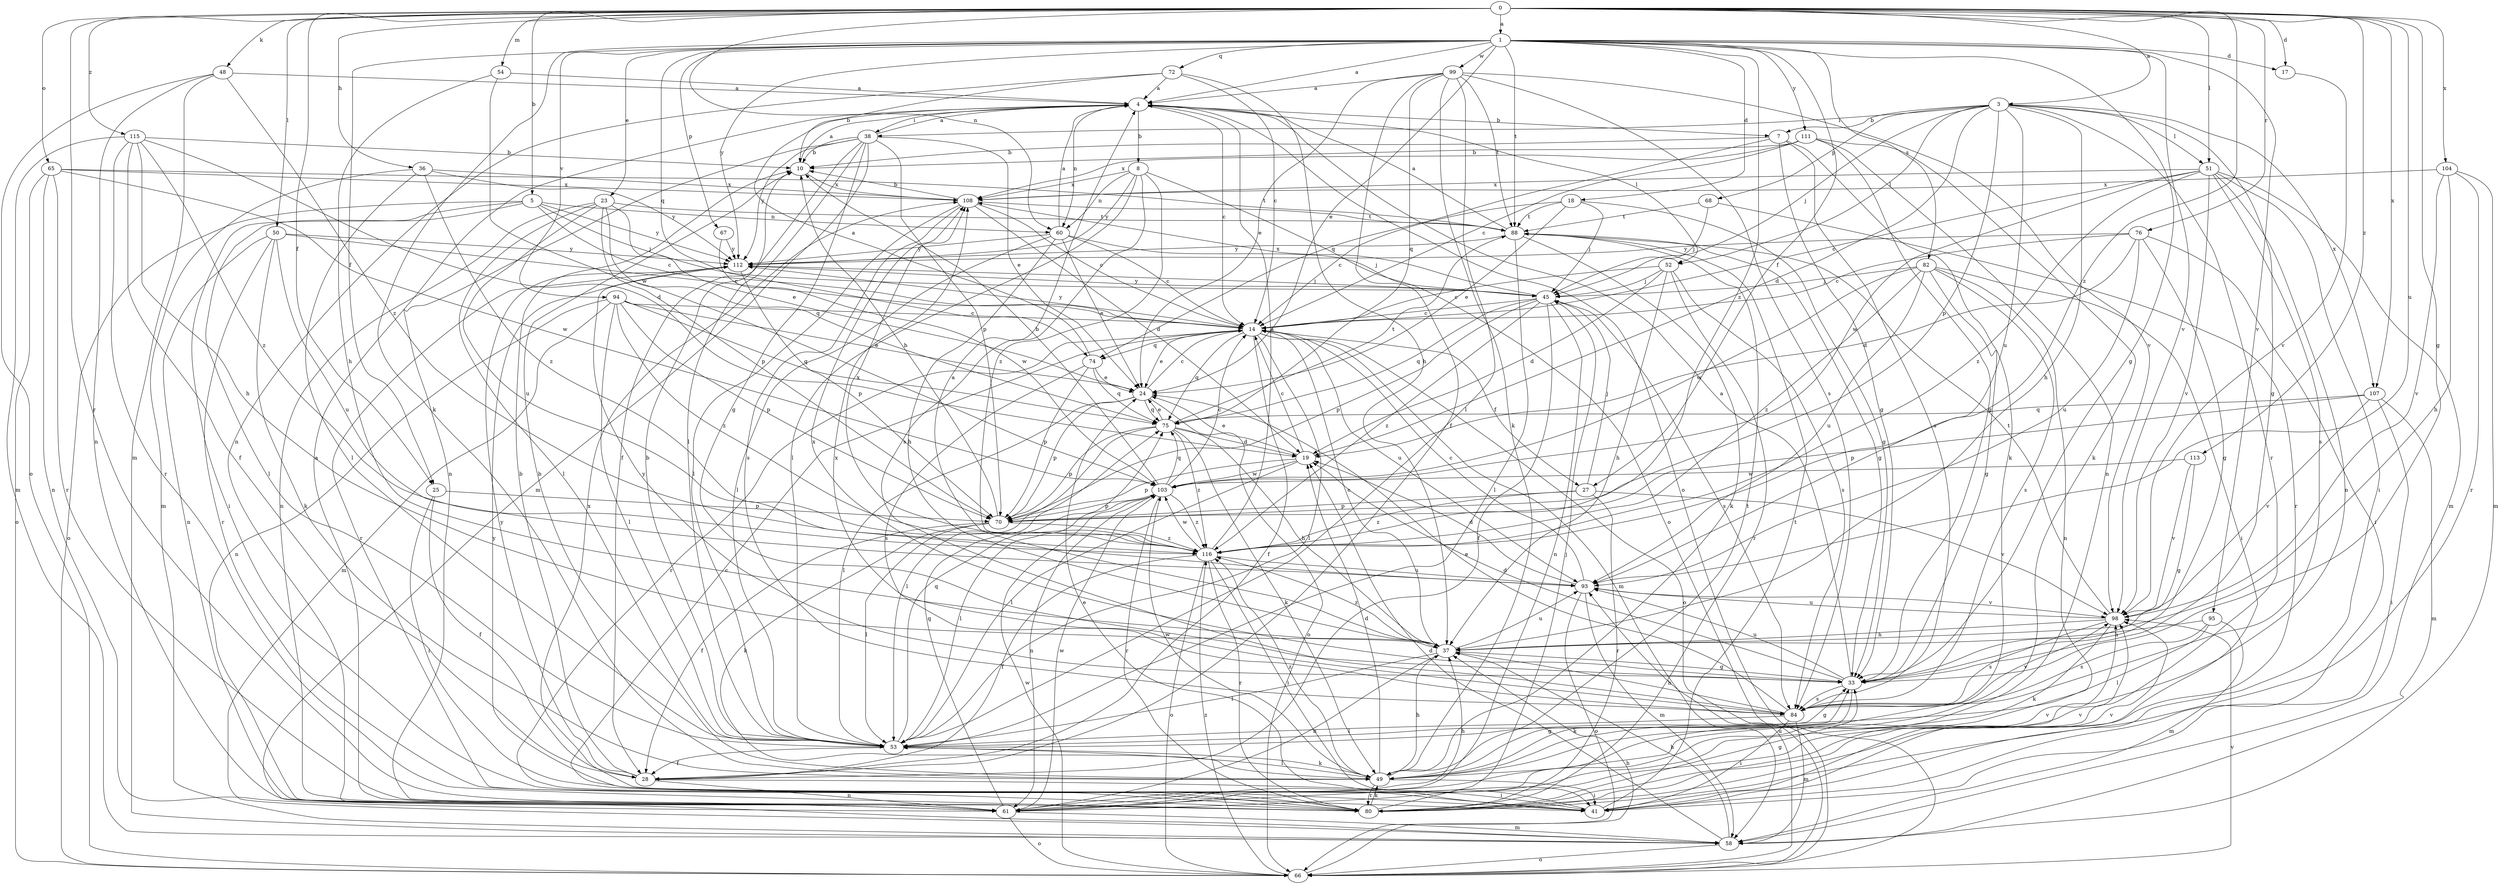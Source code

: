 strict digraph  {
0;
1;
3;
4;
5;
7;
8;
10;
14;
17;
18;
19;
23;
24;
25;
27;
28;
33;
36;
37;
38;
41;
45;
48;
49;
50;
51;
52;
53;
54;
58;
60;
61;
65;
66;
67;
68;
70;
72;
74;
75;
76;
80;
82;
84;
88;
93;
94;
95;
98;
99;
103;
104;
107;
108;
111;
112;
113;
115;
116;
0 -> 1  [label=a];
0 -> 3  [label=a];
0 -> 5  [label=b];
0 -> 17  [label=d];
0 -> 25  [label=f];
0 -> 33  [label=g];
0 -> 36  [label=h];
0 -> 48  [label=k];
0 -> 50  [label=l];
0 -> 51  [label=l];
0 -> 54  [label=m];
0 -> 60  [label=n];
0 -> 65  [label=o];
0 -> 76  [label=r];
0 -> 80  [label=r];
0 -> 93  [label=u];
0 -> 104  [label=x];
0 -> 107  [label=x];
0 -> 113  [label=z];
0 -> 115  [label=z];
0 -> 116  [label=z];
1 -> 4  [label=a];
1 -> 17  [label=d];
1 -> 18  [label=d];
1 -> 23  [label=e];
1 -> 24  [label=e];
1 -> 25  [label=f];
1 -> 27  [label=f];
1 -> 33  [label=g];
1 -> 49  [label=k];
1 -> 67  [label=p];
1 -> 72  [label=q];
1 -> 74  [label=q];
1 -> 82  [label=s];
1 -> 88  [label=t];
1 -> 94  [label=v];
1 -> 95  [label=v];
1 -> 98  [label=v];
1 -> 99  [label=w];
1 -> 111  [label=y];
1 -> 112  [label=y];
1 -> 116  [label=z];
3 -> 7  [label=b];
3 -> 19  [label=d];
3 -> 33  [label=g];
3 -> 37  [label=h];
3 -> 38  [label=i];
3 -> 45  [label=j];
3 -> 51  [label=l];
3 -> 52  [label=l];
3 -> 68  [label=p];
3 -> 70  [label=p];
3 -> 80  [label=r];
3 -> 93  [label=u];
3 -> 107  [label=x];
4 -> 7  [label=b];
4 -> 8  [label=b];
4 -> 14  [label=c];
4 -> 38  [label=i];
4 -> 52  [label=l];
4 -> 60  [label=n];
4 -> 66  [label=o];
5 -> 14  [label=c];
5 -> 41  [label=i];
5 -> 45  [label=j];
5 -> 53  [label=l];
5 -> 60  [label=n];
5 -> 66  [label=o];
5 -> 112  [label=y];
7 -> 10  [label=b];
7 -> 33  [label=g];
7 -> 49  [label=k];
7 -> 74  [label=q];
7 -> 84  [label=s];
8 -> 53  [label=l];
8 -> 60  [label=n];
8 -> 66  [label=o];
8 -> 84  [label=s];
8 -> 108  [label=x];
8 -> 112  [label=y];
8 -> 116  [label=z];
10 -> 4  [label=a];
10 -> 108  [label=x];
14 -> 24  [label=e];
14 -> 27  [label=f];
14 -> 28  [label=f];
14 -> 53  [label=l];
14 -> 58  [label=m];
14 -> 66  [label=o];
14 -> 74  [label=q];
14 -> 75  [label=q];
14 -> 80  [label=r];
14 -> 93  [label=u];
14 -> 112  [label=y];
17 -> 98  [label=v];
18 -> 14  [label=c];
18 -> 24  [label=e];
18 -> 33  [label=g];
18 -> 45  [label=j];
18 -> 88  [label=t];
19 -> 14  [label=c];
19 -> 24  [label=e];
19 -> 53  [label=l];
19 -> 70  [label=p];
19 -> 103  [label=w];
23 -> 24  [label=e];
23 -> 53  [label=l];
23 -> 61  [label=n];
23 -> 70  [label=p];
23 -> 75  [label=q];
23 -> 88  [label=t];
23 -> 93  [label=u];
24 -> 14  [label=c];
24 -> 53  [label=l];
24 -> 66  [label=o];
24 -> 70  [label=p];
24 -> 75  [label=q];
25 -> 28  [label=f];
25 -> 41  [label=i];
25 -> 70  [label=p];
27 -> 45  [label=j];
27 -> 70  [label=p];
27 -> 80  [label=r];
27 -> 98  [label=v];
27 -> 116  [label=z];
28 -> 10  [label=b];
28 -> 41  [label=i];
28 -> 61  [label=n];
28 -> 112  [label=y];
33 -> 4  [label=a];
33 -> 19  [label=d];
33 -> 49  [label=k];
33 -> 84  [label=s];
33 -> 93  [label=u];
33 -> 108  [label=x];
33 -> 112  [label=y];
36 -> 53  [label=l];
36 -> 58  [label=m];
36 -> 108  [label=x];
36 -> 112  [label=y];
36 -> 116  [label=z];
37 -> 4  [label=a];
37 -> 14  [label=c];
37 -> 33  [label=g];
37 -> 53  [label=l];
37 -> 61  [label=n];
37 -> 93  [label=u];
37 -> 116  [label=z];
38 -> 4  [label=a];
38 -> 10  [label=b];
38 -> 24  [label=e];
38 -> 28  [label=f];
38 -> 33  [label=g];
38 -> 53  [label=l];
38 -> 58  [label=m];
38 -> 61  [label=n];
38 -> 70  [label=p];
38 -> 112  [label=y];
41 -> 24  [label=e];
41 -> 88  [label=t];
41 -> 98  [label=v];
41 -> 108  [label=x];
41 -> 112  [label=y];
45 -> 14  [label=c];
45 -> 28  [label=f];
45 -> 61  [label=n];
45 -> 70  [label=p];
45 -> 75  [label=q];
45 -> 84  [label=s];
45 -> 108  [label=x];
45 -> 112  [label=y];
45 -> 116  [label=z];
48 -> 4  [label=a];
48 -> 58  [label=m];
48 -> 61  [label=n];
48 -> 66  [label=o];
48 -> 116  [label=z];
49 -> 10  [label=b];
49 -> 19  [label=d];
49 -> 33  [label=g];
49 -> 37  [label=h];
49 -> 41  [label=i];
49 -> 53  [label=l];
49 -> 80  [label=r];
49 -> 88  [label=t];
49 -> 103  [label=w];
49 -> 116  [label=z];
50 -> 14  [label=c];
50 -> 49  [label=k];
50 -> 61  [label=n];
50 -> 80  [label=r];
50 -> 93  [label=u];
50 -> 112  [label=y];
51 -> 14  [label=c];
51 -> 41  [label=i];
51 -> 58  [label=m];
51 -> 61  [label=n];
51 -> 84  [label=s];
51 -> 98  [label=v];
51 -> 103  [label=w];
51 -> 108  [label=x];
51 -> 116  [label=z];
52 -> 14  [label=c];
52 -> 19  [label=d];
52 -> 37  [label=h];
52 -> 45  [label=j];
52 -> 80  [label=r];
52 -> 84  [label=s];
53 -> 10  [label=b];
53 -> 28  [label=f];
53 -> 33  [label=g];
53 -> 49  [label=k];
53 -> 75  [label=q];
54 -> 4  [label=a];
54 -> 37  [label=h];
54 -> 103  [label=w];
58 -> 19  [label=d];
58 -> 37  [label=h];
58 -> 66  [label=o];
60 -> 4  [label=a];
60 -> 14  [label=c];
60 -> 24  [label=e];
60 -> 37  [label=h];
60 -> 45  [label=j];
60 -> 53  [label=l];
60 -> 112  [label=y];
61 -> 4  [label=a];
61 -> 37  [label=h];
61 -> 58  [label=m];
61 -> 66  [label=o];
61 -> 75  [label=q];
61 -> 98  [label=v];
61 -> 103  [label=w];
65 -> 61  [label=n];
65 -> 66  [label=o];
65 -> 80  [label=r];
65 -> 88  [label=t];
65 -> 103  [label=w];
65 -> 108  [label=x];
66 -> 37  [label=h];
66 -> 93  [label=u];
66 -> 98  [label=v];
66 -> 103  [label=w];
66 -> 116  [label=z];
67 -> 103  [label=w];
67 -> 112  [label=y];
68 -> 45  [label=j];
68 -> 80  [label=r];
68 -> 88  [label=t];
70 -> 10  [label=b];
70 -> 28  [label=f];
70 -> 49  [label=k];
70 -> 53  [label=l];
70 -> 116  [label=z];
72 -> 4  [label=a];
72 -> 10  [label=b];
72 -> 14  [label=c];
72 -> 37  [label=h];
72 -> 61  [label=n];
74 -> 4  [label=a];
74 -> 24  [label=e];
74 -> 70  [label=p];
74 -> 75  [label=q];
74 -> 84  [label=s];
75 -> 19  [label=d];
75 -> 24  [label=e];
75 -> 37  [label=h];
75 -> 49  [label=k];
75 -> 53  [label=l];
75 -> 70  [label=p];
75 -> 88  [label=t];
75 -> 116  [label=z];
76 -> 14  [label=c];
76 -> 19  [label=d];
76 -> 33  [label=g];
76 -> 41  [label=i];
76 -> 93  [label=u];
76 -> 112  [label=y];
80 -> 14  [label=c];
80 -> 33  [label=g];
80 -> 45  [label=j];
80 -> 49  [label=k];
80 -> 98  [label=v];
82 -> 33  [label=g];
82 -> 41  [label=i];
82 -> 45  [label=j];
82 -> 61  [label=n];
82 -> 84  [label=s];
82 -> 93  [label=u];
82 -> 103  [label=w];
82 -> 116  [label=z];
84 -> 24  [label=e];
84 -> 37  [label=h];
84 -> 41  [label=i];
84 -> 53  [label=l];
84 -> 58  [label=m];
84 -> 98  [label=v];
84 -> 108  [label=x];
88 -> 4  [label=a];
88 -> 33  [label=g];
88 -> 49  [label=k];
88 -> 53  [label=l];
88 -> 112  [label=y];
93 -> 14  [label=c];
93 -> 19  [label=d];
93 -> 58  [label=m];
93 -> 66  [label=o];
93 -> 98  [label=v];
94 -> 14  [label=c];
94 -> 24  [label=e];
94 -> 53  [label=l];
94 -> 58  [label=m];
94 -> 61  [label=n];
94 -> 70  [label=p];
94 -> 75  [label=q];
94 -> 116  [label=z];
95 -> 37  [label=h];
95 -> 53  [label=l];
95 -> 58  [label=m];
95 -> 84  [label=s];
98 -> 37  [label=h];
98 -> 49  [label=k];
98 -> 84  [label=s];
98 -> 88  [label=t];
98 -> 93  [label=u];
99 -> 4  [label=a];
99 -> 24  [label=e];
99 -> 28  [label=f];
99 -> 49  [label=k];
99 -> 53  [label=l];
99 -> 75  [label=q];
99 -> 84  [label=s];
99 -> 88  [label=t];
99 -> 98  [label=v];
103 -> 10  [label=b];
103 -> 14  [label=c];
103 -> 53  [label=l];
103 -> 61  [label=n];
103 -> 70  [label=p];
103 -> 75  [label=q];
103 -> 80  [label=r];
103 -> 116  [label=z];
104 -> 37  [label=h];
104 -> 58  [label=m];
104 -> 80  [label=r];
104 -> 98  [label=v];
104 -> 108  [label=x];
107 -> 41  [label=i];
107 -> 58  [label=m];
107 -> 70  [label=p];
107 -> 75  [label=q];
107 -> 98  [label=v];
108 -> 10  [label=b];
108 -> 14  [label=c];
108 -> 19  [label=d];
108 -> 53  [label=l];
108 -> 84  [label=s];
108 -> 88  [label=t];
111 -> 10  [label=b];
111 -> 14  [label=c];
111 -> 33  [label=g];
111 -> 49  [label=k];
111 -> 61  [label=n];
111 -> 108  [label=x];
112 -> 45  [label=j];
112 -> 70  [label=p];
112 -> 80  [label=r];
113 -> 33  [label=g];
113 -> 98  [label=v];
113 -> 103  [label=w];
115 -> 10  [label=b];
115 -> 19  [label=d];
115 -> 28  [label=f];
115 -> 37  [label=h];
115 -> 58  [label=m];
115 -> 80  [label=r];
115 -> 116  [label=z];
116 -> 4  [label=a];
116 -> 28  [label=f];
116 -> 41  [label=i];
116 -> 66  [label=o];
116 -> 80  [label=r];
116 -> 93  [label=u];
116 -> 103  [label=w];
116 -> 108  [label=x];
}
